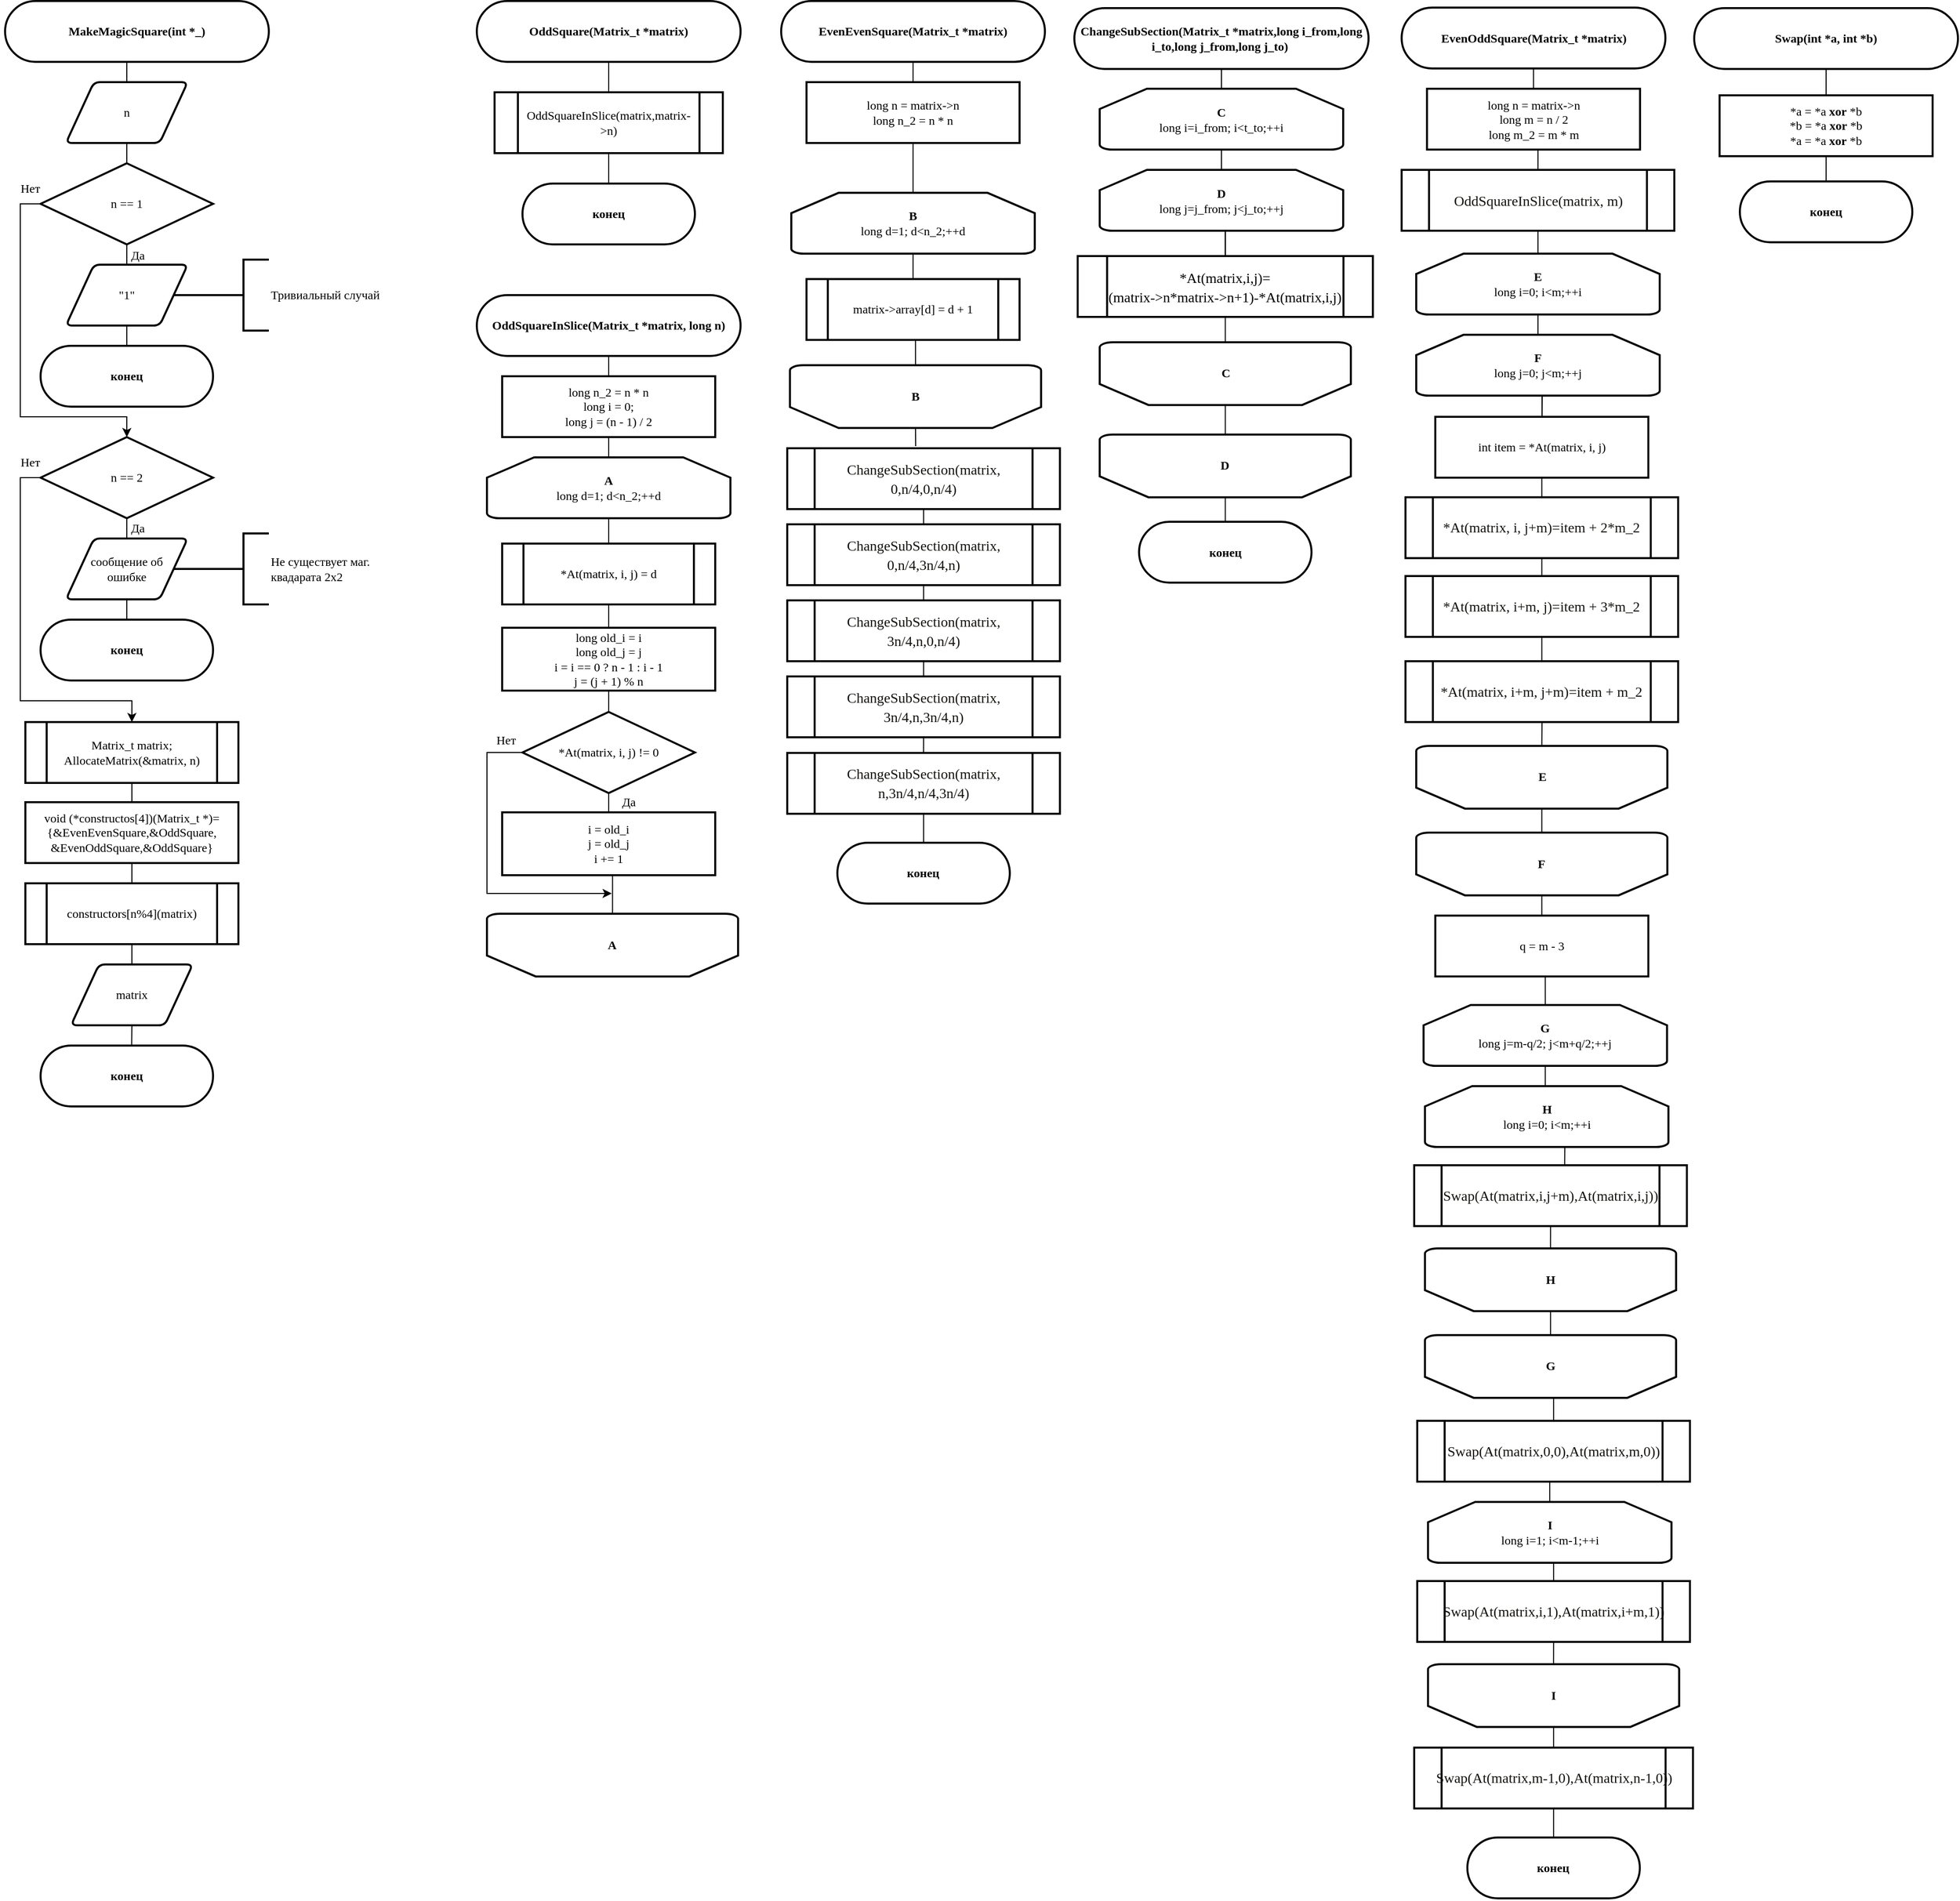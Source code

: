 <mxfile version="24.7.17">
  <diagram name="Page-1" id="Ht_t-XXwHAl0Nz6Sdh4W">
    <mxGraphModel dx="5237" dy="5441" grid="1" gridSize="10" guides="1" tooltips="1" connect="1" arrows="1" fold="1" page="1" pageScale="1" pageWidth="827" pageHeight="1169" math="0" shadow="0">
      <root>
        <mxCell id="0" />
        <mxCell id="1" parent="0" />
        <mxCell id="-mt1LQsvQC2EP1KTRyAO-3" style="edgeStyle=orthogonalEdgeStyle;rounded=0;orthogonalLoop=1;jettySize=auto;html=1;exitX=0.5;exitY=1;exitDx=0;exitDy=0;entryX=0.5;entryY=0;entryDx=0;entryDy=0;endArrow=none;endFill=0;" parent="1" source="w9v6yjaOML1hqHfojlI5-2" target="-mt1LQsvQC2EP1KTRyAO-1" edge="1">
          <mxGeometry relative="1" as="geometry" />
        </mxCell>
        <mxCell id="w9v6yjaOML1hqHfojlI5-2" value="&lt;font face=&quot;Gost Type B&quot;&gt;&lt;b&gt;MakeMagicSquare(int *_)&lt;/b&gt;&lt;/font&gt;" style="rounded=1;whiteSpace=wrap;html=1;arcSize=50;strokeWidth=1.968;" parent="1" vertex="1">
          <mxGeometry x="15" y="-2320" width="260" height="60" as="geometry" />
        </mxCell>
        <mxCell id="-mt1LQsvQC2EP1KTRyAO-38" value="" style="edgeStyle=orthogonalEdgeStyle;rounded=0;orthogonalLoop=1;jettySize=auto;html=1;endArrow=none;endFill=0;" parent="1" source="H4zOz_Mjd_2DONvkU0KU-27" target="-mt1LQsvQC2EP1KTRyAO-36" edge="1">
          <mxGeometry relative="1" as="geometry" />
        </mxCell>
        <mxCell id="H4zOz_Mjd_2DONvkU0KU-27" value="&lt;font face=&quot;Gost Type B&quot;&gt;&lt;b&gt;OddSquare(Matrix_t *matrix)&lt;/b&gt;&lt;/font&gt;" style="rounded=1;whiteSpace=wrap;html=1;arcSize=50;strokeWidth=1.968;" parent="1" vertex="1">
          <mxGeometry x="480" y="-2320" width="260" height="60" as="geometry" />
        </mxCell>
        <mxCell id="-mt1LQsvQC2EP1KTRyAO-1" value="&lt;font face=&quot;Gost Type B&quot;&gt;n&lt;/font&gt;" style="shape=parallelogram;html=1;strokeWidth=2;perimeter=parallelogramPerimeter;whiteSpace=wrap;rounded=1;arcSize=12;size=0.23;" parent="1" vertex="1">
          <mxGeometry x="75" y="-2240" width="120" height="60" as="geometry" />
        </mxCell>
        <mxCell id="-mt1LQsvQC2EP1KTRyAO-7" style="edgeStyle=orthogonalEdgeStyle;rounded=0;orthogonalLoop=1;jettySize=auto;html=1;exitX=0.5;exitY=1;exitDx=0;exitDy=0;entryX=0.5;entryY=0;entryDx=0;entryDy=0;endArrow=none;endFill=0;" parent="1" source="-mt1LQsvQC2EP1KTRyAO-4" target="-mt1LQsvQC2EP1KTRyAO-6" edge="1">
          <mxGeometry relative="1" as="geometry" />
        </mxCell>
        <mxCell id="-mt1LQsvQC2EP1KTRyAO-22" style="edgeStyle=orthogonalEdgeStyle;rounded=0;orthogonalLoop=1;jettySize=auto;html=1;exitX=0;exitY=0.5;exitDx=0;exitDy=0;" parent="1" source="-mt1LQsvQC2EP1KTRyAO-4" target="-mt1LQsvQC2EP1KTRyAO-9" edge="1">
          <mxGeometry relative="1" as="geometry">
            <mxPoint x="30" y="-1890" as="targetPoint" />
            <Array as="points">
              <mxPoint x="30" y="-2120" />
              <mxPoint x="30" y="-1910" />
              <mxPoint x="135" y="-1910" />
            </Array>
          </mxGeometry>
        </mxCell>
        <mxCell id="-mt1LQsvQC2EP1KTRyAO-4" value="&lt;font face=&quot;Gost Type B&quot;&gt;n == 1&lt;/font&gt;" style="rhombus;whiteSpace=wrap;html=1;strokeWidth=1.968;" parent="1" vertex="1">
          <mxGeometry x="50" y="-2160" width="170" height="80" as="geometry" />
        </mxCell>
        <mxCell id="-mt1LQsvQC2EP1KTRyAO-20" style="edgeStyle=orthogonalEdgeStyle;rounded=0;orthogonalLoop=1;jettySize=auto;html=1;exitX=0.5;exitY=1;exitDx=0;exitDy=0;entryX=0.5;entryY=0;entryDx=0;entryDy=0;endArrow=none;endFill=0;" parent="1" source="-mt1LQsvQC2EP1KTRyAO-6" target="-mt1LQsvQC2EP1KTRyAO-19" edge="1">
          <mxGeometry relative="1" as="geometry" />
        </mxCell>
        <mxCell id="-mt1LQsvQC2EP1KTRyAO-6" value="&lt;font face=&quot;Gost Type B&quot;&gt;&quot;1&quot;&lt;/font&gt;" style="shape=parallelogram;html=1;strokeWidth=2;perimeter=parallelogramPerimeter;whiteSpace=wrap;rounded=1;arcSize=12;size=0.23;" parent="1" vertex="1">
          <mxGeometry x="75" y="-2060" width="120" height="60" as="geometry" />
        </mxCell>
        <mxCell id="-mt1LQsvQC2EP1KTRyAO-8" style="edgeStyle=orthogonalEdgeStyle;rounded=0;orthogonalLoop=1;jettySize=auto;html=1;exitX=0.5;exitY=1;exitDx=0;exitDy=0;entryX=0.5;entryY=0;entryDx=0;entryDy=0;endArrow=none;endFill=0;" parent="1" source="-mt1LQsvQC2EP1KTRyAO-9" target="-mt1LQsvQC2EP1KTRyAO-10" edge="1">
          <mxGeometry relative="1" as="geometry" />
        </mxCell>
        <mxCell id="-mt1LQsvQC2EP1KTRyAO-23" style="edgeStyle=orthogonalEdgeStyle;rounded=0;orthogonalLoop=1;jettySize=auto;html=1;exitX=0;exitY=0.5;exitDx=0;exitDy=0;entryX=0.5;entryY=0;entryDx=0;entryDy=0;" parent="1" source="-mt1LQsvQC2EP1KTRyAO-9" target="-mt1LQsvQC2EP1KTRyAO-26" edge="1">
          <mxGeometry relative="1" as="geometry">
            <mxPoint x="140" y="-1440" as="targetPoint" />
            <Array as="points">
              <mxPoint x="30" y="-1850" />
              <mxPoint x="30" y="-1630" />
              <mxPoint x="140" y="-1630" />
              <mxPoint x="140" y="-1610" />
            </Array>
          </mxGeometry>
        </mxCell>
        <mxCell id="-mt1LQsvQC2EP1KTRyAO-9" value="&lt;font face=&quot;Gost Type B&quot;&gt;n == 2&lt;/font&gt;" style="rhombus;whiteSpace=wrap;html=1;strokeWidth=1.968;" parent="1" vertex="1">
          <mxGeometry x="50" y="-1890" width="170" height="80" as="geometry" />
        </mxCell>
        <mxCell id="-mt1LQsvQC2EP1KTRyAO-21" style="edgeStyle=orthogonalEdgeStyle;rounded=0;orthogonalLoop=1;jettySize=auto;html=1;exitX=0.5;exitY=1;exitDx=0;exitDy=0;entryX=0.5;entryY=0;entryDx=0;entryDy=0;endArrow=none;endFill=0;" parent="1" source="-mt1LQsvQC2EP1KTRyAO-10" target="-mt1LQsvQC2EP1KTRyAO-18" edge="1">
          <mxGeometry relative="1" as="geometry" />
        </mxCell>
        <mxCell id="-mt1LQsvQC2EP1KTRyAO-10" value="&lt;font face=&quot;Gost Type B&quot;&gt;сообщение об&lt;/font&gt;&lt;div&gt;&lt;font face=&quot;Gost Type B&quot;&gt;ошибке&lt;/font&gt;&lt;/div&gt;" style="shape=parallelogram;html=1;strokeWidth=2;perimeter=parallelogramPerimeter;whiteSpace=wrap;rounded=1;arcSize=12;size=0.23;" parent="1" vertex="1">
          <mxGeometry x="75" y="-1790" width="120" height="60" as="geometry" />
        </mxCell>
        <mxCell id="-mt1LQsvQC2EP1KTRyAO-11" value="&lt;font face=&quot;Gost Type B&quot;&gt;Не существует маг.&lt;/font&gt;&lt;div&gt;&lt;font face=&quot;Gost Type B&quot;&gt;квадарата&lt;/font&gt;&lt;font face=&quot;nGNcHCxf3DimNRg3YOcJ&quot;&gt; &lt;/font&gt;&lt;font face=&quot;Gost Type B&quot;&gt;2x2&lt;/font&gt;&lt;/div&gt;" style="strokeWidth=2;html=1;shape=mxgraph.flowchart.annotation_2;align=left;labelPosition=right;pointerEvents=1;" parent="1" vertex="1">
          <mxGeometry x="225" y="-1795" width="50" height="70" as="geometry" />
        </mxCell>
        <mxCell id="-mt1LQsvQC2EP1KTRyAO-12" style="edgeStyle=orthogonalEdgeStyle;rounded=0;orthogonalLoop=1;jettySize=auto;html=1;exitX=0;exitY=0.5;exitDx=0;exitDy=0;exitPerimeter=0;entryX=1;entryY=0.5;entryDx=0;entryDy=0;endArrow=none;endFill=0;strokeWidth=1.968;" parent="1" source="-mt1LQsvQC2EP1KTRyAO-11" target="-mt1LQsvQC2EP1KTRyAO-10" edge="1">
          <mxGeometry relative="1" as="geometry" />
        </mxCell>
        <mxCell id="-mt1LQsvQC2EP1KTRyAO-13" value="&lt;font face=&quot;Gost Type B&quot;&gt;Тривиальный случай&lt;/font&gt;" style="strokeWidth=2;html=1;shape=mxgraph.flowchart.annotation_2;align=left;labelPosition=right;pointerEvents=1;" parent="1" vertex="1">
          <mxGeometry x="225" y="-2065" width="50" height="70" as="geometry" />
        </mxCell>
        <mxCell id="-mt1LQsvQC2EP1KTRyAO-14" style="edgeStyle=orthogonalEdgeStyle;rounded=0;orthogonalLoop=1;jettySize=auto;html=1;exitX=0;exitY=0.5;exitDx=0;exitDy=0;exitPerimeter=0;entryX=1;entryY=0.5;entryDx=0;entryDy=0;endArrow=none;endFill=0;strokeWidth=1.968;" parent="1" source="-mt1LQsvQC2EP1KTRyAO-13" edge="1">
          <mxGeometry relative="1" as="geometry">
            <mxPoint x="181" y="-2030" as="targetPoint" />
          </mxGeometry>
        </mxCell>
        <mxCell id="-mt1LQsvQC2EP1KTRyAO-17" style="edgeStyle=orthogonalEdgeStyle;rounded=0;orthogonalLoop=1;jettySize=auto;html=1;exitX=0.5;exitY=1;exitDx=0;exitDy=0;entryX=0.5;entryY=0;entryDx=0;entryDy=0;endArrow=none;endFill=0;" parent="1" source="-mt1LQsvQC2EP1KTRyAO-1" target="-mt1LQsvQC2EP1KTRyAO-4" edge="1">
          <mxGeometry relative="1" as="geometry" />
        </mxCell>
        <mxCell id="-mt1LQsvQC2EP1KTRyAO-18" value="&lt;font face=&quot;Gost Type B&quot;&gt;&lt;b&gt;конец&lt;/b&gt;&lt;/font&gt;" style="rounded=1;whiteSpace=wrap;html=1;arcSize=50;strokeWidth=1.968;" parent="1" vertex="1">
          <mxGeometry x="50" y="-1710" width="170" height="60" as="geometry" />
        </mxCell>
        <mxCell id="-mt1LQsvQC2EP1KTRyAO-19" value="&lt;font face=&quot;Gost Type B&quot;&gt;&lt;b&gt;конец&lt;/b&gt;&lt;/font&gt;" style="rounded=1;whiteSpace=wrap;html=1;arcSize=50;strokeWidth=1.968;" parent="1" vertex="1">
          <mxGeometry x="50" y="-1980" width="170" height="60" as="geometry" />
        </mxCell>
        <mxCell id="-mt1LQsvQC2EP1KTRyAO-28" style="edgeStyle=orthogonalEdgeStyle;rounded=0;orthogonalLoop=1;jettySize=auto;html=1;exitX=0.5;exitY=1;exitDx=0;exitDy=0;entryX=0.5;entryY=0;entryDx=0;entryDy=0;endArrow=none;endFill=0;" parent="1" source="-mt1LQsvQC2EP1KTRyAO-26" target="-mt1LQsvQC2EP1KTRyAO-27" edge="1">
          <mxGeometry relative="1" as="geometry" />
        </mxCell>
        <mxCell id="-mt1LQsvQC2EP1KTRyAO-26" value="&lt;div&gt;&lt;font face=&quot;Gost Type B&quot;&gt;Matrix_t matrix;&lt;/font&gt;&lt;/div&gt;&lt;font face=&quot;Gost Type B&quot;&gt;AllocateMatrix(&amp;amp;matrix, n)&lt;/font&gt;" style="shape=process;whiteSpace=wrap;html=1;backgroundOutline=1;strokeWidth=1.968;" parent="1" vertex="1">
          <mxGeometry x="35.0" y="-1609" width="210" height="60" as="geometry" />
        </mxCell>
        <mxCell id="-mt1LQsvQC2EP1KTRyAO-30" style="edgeStyle=orthogonalEdgeStyle;rounded=0;orthogonalLoop=1;jettySize=auto;html=1;exitX=0.5;exitY=1;exitDx=0;exitDy=0;entryX=0.5;entryY=0;entryDx=0;entryDy=0;endArrow=none;endFill=0;" parent="1" source="-mt1LQsvQC2EP1KTRyAO-27" target="-mt1LQsvQC2EP1KTRyAO-29" edge="1">
          <mxGeometry relative="1" as="geometry" />
        </mxCell>
        <mxCell id="-mt1LQsvQC2EP1KTRyAO-27" value="&lt;font face=&quot;Gost Type B&quot;&gt;void (*constructos[4])(Matrix_t *)=&lt;/font&gt;&lt;div&gt;&lt;font face=&quot;Gost Type B&quot;&gt;{&amp;amp;EvenEvenSquare,&amp;amp;OddSquare,&lt;/font&gt;&lt;/div&gt;&lt;div&gt;&lt;font face=&quot;Gost Type B&quot;&gt;&amp;amp;EvenOddSquare,&amp;amp;OddSquare}&lt;/font&gt;&lt;/div&gt;" style="rounded=0;whiteSpace=wrap;html=1;align=center;strokeWidth=1.968;" parent="1" vertex="1">
          <mxGeometry x="35" y="-1530" width="210" height="60" as="geometry" />
        </mxCell>
        <mxCell id="-mt1LQsvQC2EP1KTRyAO-32" style="edgeStyle=orthogonalEdgeStyle;rounded=0;orthogonalLoop=1;jettySize=auto;html=1;exitX=0.5;exitY=1;exitDx=0;exitDy=0;entryX=0.5;entryY=0;entryDx=0;entryDy=0;endArrow=none;endFill=0;" parent="1" source="-mt1LQsvQC2EP1KTRyAO-29" target="-mt1LQsvQC2EP1KTRyAO-31" edge="1">
          <mxGeometry relative="1" as="geometry" />
        </mxCell>
        <mxCell id="-mt1LQsvQC2EP1KTRyAO-29" value="&lt;font face=&quot;Gost Type B&quot;&gt;constructors[n%4](matrix)&lt;/font&gt;" style="shape=process;whiteSpace=wrap;html=1;backgroundOutline=1;strokeWidth=1.968;" parent="1" vertex="1">
          <mxGeometry x="35.0" y="-1450" width="210" height="60" as="geometry" />
        </mxCell>
        <mxCell id="-mt1LQsvQC2EP1KTRyAO-31" value="&lt;font face=&quot;Gost Type B&quot;&gt;matrix&lt;/font&gt;" style="shape=parallelogram;html=1;strokeWidth=2;perimeter=parallelogramPerimeter;whiteSpace=wrap;rounded=1;arcSize=12;size=0.23;" parent="1" vertex="1">
          <mxGeometry x="80" y="-1370" width="120" height="60" as="geometry" />
        </mxCell>
        <mxCell id="-mt1LQsvQC2EP1KTRyAO-33" value="&lt;font face=&quot;Gost Type B&quot;&gt;&lt;b&gt;конец&lt;/b&gt;&lt;/font&gt;" style="rounded=1;whiteSpace=wrap;html=1;arcSize=50;strokeWidth=1.968;" parent="1" vertex="1">
          <mxGeometry x="50" y="-1290" width="170" height="60" as="geometry" />
        </mxCell>
        <mxCell id="-mt1LQsvQC2EP1KTRyAO-34" style="edgeStyle=orthogonalEdgeStyle;rounded=0;orthogonalLoop=1;jettySize=auto;html=1;exitX=0.5;exitY=1;exitDx=0;exitDy=0;entryX=0.528;entryY=0;entryDx=0;entryDy=0;entryPerimeter=0;endArrow=none;endFill=0;" parent="1" source="-mt1LQsvQC2EP1KTRyAO-31" target="-mt1LQsvQC2EP1KTRyAO-33" edge="1">
          <mxGeometry relative="1" as="geometry" />
        </mxCell>
        <mxCell id="-mt1LQsvQC2EP1KTRyAO-35" value="&lt;font face=&quot;Gost Type B&quot;&gt;&lt;b&gt;конец&lt;/b&gt;&lt;/font&gt;" style="rounded=1;whiteSpace=wrap;html=1;arcSize=50;strokeWidth=1.968;" parent="1" vertex="1">
          <mxGeometry x="525" y="-2140" width="170" height="60" as="geometry" />
        </mxCell>
        <mxCell id="-mt1LQsvQC2EP1KTRyAO-39" value="" style="edgeStyle=orthogonalEdgeStyle;rounded=0;orthogonalLoop=1;jettySize=auto;html=1;endArrow=none;endFill=0;" parent="1" source="-mt1LQsvQC2EP1KTRyAO-36" target="-mt1LQsvQC2EP1KTRyAO-35" edge="1">
          <mxGeometry relative="1" as="geometry" />
        </mxCell>
        <mxCell id="-mt1LQsvQC2EP1KTRyAO-36" value="&lt;div&gt;&lt;font face=&quot;Gost Type B&quot;&gt;OddSquareInSlice(matrix,matrix-&amp;gt;n)&lt;/font&gt;&lt;/div&gt;" style="shape=process;whiteSpace=wrap;html=1;backgroundOutline=1;strokeWidth=1.968;" parent="1" vertex="1">
          <mxGeometry x="497.5" y="-2230" width="225" height="60" as="geometry" />
        </mxCell>
        <mxCell id="-mt1LQsvQC2EP1KTRyAO-43" style="edgeStyle=orthogonalEdgeStyle;rounded=0;orthogonalLoop=1;jettySize=auto;html=1;exitX=0.5;exitY=1;exitDx=0;exitDy=0;entryX=0.5;entryY=0;entryDx=0;entryDy=0;endArrow=none;endFill=0;" parent="1" source="-mt1LQsvQC2EP1KTRyAO-40" target="-mt1LQsvQC2EP1KTRyAO-42" edge="1">
          <mxGeometry relative="1" as="geometry" />
        </mxCell>
        <mxCell id="-mt1LQsvQC2EP1KTRyAO-40" value="&lt;font face=&quot;Gost Type B&quot;&gt;&lt;b&gt;OddSquareInSlice(Matrix_t *matrix, long n)&lt;/b&gt;&lt;/font&gt;" style="rounded=1;whiteSpace=wrap;html=1;arcSize=50;strokeWidth=1.968;" parent="1" vertex="1">
          <mxGeometry x="480" y="-2030" width="260" height="60" as="geometry" />
        </mxCell>
        <mxCell id="-mt1LQsvQC2EP1KTRyAO-56" style="edgeStyle=orthogonalEdgeStyle;rounded=0;orthogonalLoop=1;jettySize=auto;html=1;exitX=0.5;exitY=1;exitDx=0;exitDy=0;exitPerimeter=0;entryX=0.5;entryY=0;entryDx=0;entryDy=0;endArrow=none;endFill=0;" parent="1" source="-mt1LQsvQC2EP1KTRyAO-41" target="-mt1LQsvQC2EP1KTRyAO-46" edge="1">
          <mxGeometry relative="1" as="geometry" />
        </mxCell>
        <mxCell id="-mt1LQsvQC2EP1KTRyAO-41" value="&lt;b style=&quot;&quot;&gt;&lt;font face=&quot;Gost Type B&quot;&gt;A&lt;/font&gt;&lt;/b&gt;&lt;div&gt;&lt;font face=&quot;Gost Type B&quot;&gt;long d=1; d&amp;lt;n_2;++d&lt;/font&gt;&lt;/div&gt;" style="strokeWidth=2;html=1;shape=mxgraph.flowchart.loop_limit;whiteSpace=wrap;" parent="1" vertex="1">
          <mxGeometry x="490" y="-1870" width="240" height="60" as="geometry" />
        </mxCell>
        <mxCell id="-mt1LQsvQC2EP1KTRyAO-42" value="&lt;font face=&quot;Gost Type B&quot;&gt;long n_2 = n * n&lt;/font&gt;&lt;div&gt;&lt;font face=&quot;Gost Type B&quot;&gt;long i = 0;&lt;/font&gt;&lt;/div&gt;&lt;div&gt;&lt;font face=&quot;Gost Type B&quot;&gt;long j = (n - 1) / 2&lt;/font&gt;&lt;/div&gt;" style="rounded=0;whiteSpace=wrap;html=1;align=center;strokeWidth=1.968;" parent="1" vertex="1">
          <mxGeometry x="505" y="-1950" width="210" height="60" as="geometry" />
        </mxCell>
        <mxCell id="-mt1LQsvQC2EP1KTRyAO-44" style="edgeStyle=orthogonalEdgeStyle;rounded=0;orthogonalLoop=1;jettySize=auto;html=1;exitX=0.5;exitY=1;exitDx=0;exitDy=0;entryX=0.5;entryY=0;entryDx=0;entryDy=0;entryPerimeter=0;endArrow=none;endFill=0;" parent="1" source="-mt1LQsvQC2EP1KTRyAO-42" target="-mt1LQsvQC2EP1KTRyAO-41" edge="1">
          <mxGeometry relative="1" as="geometry" />
        </mxCell>
        <mxCell id="-mt1LQsvQC2EP1KTRyAO-57" value="" style="edgeStyle=orthogonalEdgeStyle;rounded=0;orthogonalLoop=1;jettySize=auto;html=1;endArrow=none;endFill=0;" parent="1" source="-mt1LQsvQC2EP1KTRyAO-46" target="-mt1LQsvQC2EP1KTRyAO-48" edge="1">
          <mxGeometry relative="1" as="geometry" />
        </mxCell>
        <mxCell id="-mt1LQsvQC2EP1KTRyAO-46" value="&lt;font face=&quot;Gost Type B&quot;&gt;*At(matrix, i, j) = d&lt;/font&gt;" style="shape=process;whiteSpace=wrap;html=1;backgroundOutline=1;strokeWidth=1.968;" parent="1" vertex="1">
          <mxGeometry x="505" y="-1785" width="210" height="60" as="geometry" />
        </mxCell>
        <mxCell id="-mt1LQsvQC2EP1KTRyAO-47" value="&lt;font face=&quot;Gost Type B&quot;&gt;long old_i = i&lt;/font&gt;&lt;div&gt;&lt;font face=&quot;Gost Type B&quot;&gt;long old_j = j&lt;/font&gt;&lt;/div&gt;&lt;div&gt;&lt;font face=&quot;Gost Type B&quot;&gt;i = i == 0 ? n - 1 : i - 1&lt;/font&gt;&lt;/div&gt;&lt;div&gt;&lt;font face=&quot;Gost Type B&quot;&gt;j = (j + 1) % n&lt;/font&gt;&lt;/div&gt;" style="rounded=0;whiteSpace=wrap;html=1;align=center;strokeWidth=1.968;" parent="1" vertex="1">
          <mxGeometry x="505" y="-1702" width="210" height="62" as="geometry" />
        </mxCell>
        <mxCell id="-mt1LQsvQC2EP1KTRyAO-53" style="edgeStyle=orthogonalEdgeStyle;rounded=0;orthogonalLoop=1;jettySize=auto;html=1;exitX=0.5;exitY=1;exitDx=0;exitDy=0;entryX=0.5;entryY=0;entryDx=0;entryDy=0;endArrow=none;endFill=0;" parent="1" source="-mt1LQsvQC2EP1KTRyAO-48" target="-mt1LQsvQC2EP1KTRyAO-49" edge="1">
          <mxGeometry relative="1" as="geometry" />
        </mxCell>
        <mxCell id="-mt1LQsvQC2EP1KTRyAO-48" value="&lt;font face=&quot;Gost Type B&quot;&gt;*At(matrix, i, j) != 0&lt;/font&gt;" style="rhombus;whiteSpace=wrap;html=1;strokeWidth=1.968;" parent="1" vertex="1">
          <mxGeometry x="525" y="-1619" width="170" height="80" as="geometry" />
        </mxCell>
        <mxCell id="-mt1LQsvQC2EP1KTRyAO-49" value="&lt;font face=&quot;Gost Type B&quot;&gt;i = old_i&lt;/font&gt;&lt;div&gt;&lt;font face=&quot;Gost Type B&quot;&gt;j = old_j&lt;/font&gt;&lt;/div&gt;&lt;div&gt;&lt;font face=&quot;Gost Type B&quot;&gt;i += 1&lt;/font&gt;&lt;/div&gt;" style="rounded=0;whiteSpace=wrap;html=1;align=center;strokeWidth=1.968;" parent="1" vertex="1">
          <mxGeometry x="505" y="-1520" width="210" height="62" as="geometry" />
        </mxCell>
        <mxCell id="-mt1LQsvQC2EP1KTRyAO-50" value="" style="group" parent="1" vertex="1" connectable="0">
          <mxGeometry x="490.0" y="-1420" width="247.55" height="61.83" as="geometry" />
        </mxCell>
        <mxCell id="-mt1LQsvQC2EP1KTRyAO-51" value="" style="strokeWidth=2;html=1;shape=mxgraph.flowchart.loop_limit;whiteSpace=wrap;rotation=-180;" parent="-mt1LQsvQC2EP1KTRyAO-50" vertex="1">
          <mxGeometry width="247.55" height="61.83" as="geometry" />
        </mxCell>
        <mxCell id="-mt1LQsvQC2EP1KTRyAO-52" value="&lt;font face=&quot;Gost Type B&quot;&gt;&lt;b&gt;A&lt;/b&gt;&lt;/font&gt;" style="text;html=1;align=center;verticalAlign=middle;whiteSpace=wrap;rounded=0;" parent="-mt1LQsvQC2EP1KTRyAO-50" vertex="1">
          <mxGeometry x="91.49" y="15.457" width="64.578" height="30.915" as="geometry" />
        </mxCell>
        <mxCell id="-mt1LQsvQC2EP1KTRyAO-54" style="edgeStyle=orthogonalEdgeStyle;rounded=0;orthogonalLoop=1;jettySize=auto;html=1;exitX=0;exitY=0.5;exitDx=0;exitDy=0;" parent="1" source="-mt1LQsvQC2EP1KTRyAO-48" edge="1">
          <mxGeometry relative="1" as="geometry">
            <mxPoint x="613" y="-1440" as="targetPoint" />
            <Array as="points">
              <mxPoint x="490" y="-1579" />
              <mxPoint x="490" y="-1440" />
            </Array>
          </mxGeometry>
        </mxCell>
        <mxCell id="-mt1LQsvQC2EP1KTRyAO-55" style="edgeStyle=orthogonalEdgeStyle;rounded=0;orthogonalLoop=1;jettySize=auto;html=1;exitX=0.5;exitY=1;exitDx=0;exitDy=0;entryX=0.5;entryY=1;entryDx=0;entryDy=0;entryPerimeter=0;endArrow=none;endFill=0;" parent="1" source="-mt1LQsvQC2EP1KTRyAO-49" target="-mt1LQsvQC2EP1KTRyAO-51" edge="1">
          <mxGeometry relative="1" as="geometry" />
        </mxCell>
        <mxCell id="-mt1LQsvQC2EP1KTRyAO-58" style="edgeStyle=orthogonalEdgeStyle;rounded=0;orthogonalLoop=1;jettySize=auto;html=1;exitX=0.5;exitY=1;exitDx=0;exitDy=0;entryX=0.5;entryY=0;entryDx=0;entryDy=0;endArrow=none;endFill=0;" parent="1" source="-mt1LQsvQC2EP1KTRyAO-59" target="-mt1LQsvQC2EP1KTRyAO-62" edge="1">
          <mxGeometry relative="1" as="geometry" />
        </mxCell>
        <mxCell id="-mt1LQsvQC2EP1KTRyAO-59" value="&lt;font face=&quot;Gost Type B&quot;&gt;&lt;b&gt;EvenEvenSquare(Matrix_t *matrix)&lt;/b&gt;&lt;/font&gt;" style="rounded=1;whiteSpace=wrap;html=1;arcSize=50;strokeWidth=1.968;" parent="1" vertex="1">
          <mxGeometry x="780" y="-2320" width="260" height="60" as="geometry" />
        </mxCell>
        <mxCell id="-mt1LQsvQC2EP1KTRyAO-60" style="edgeStyle=orthogonalEdgeStyle;rounded=0;orthogonalLoop=1;jettySize=auto;html=1;exitX=0.5;exitY=1;exitDx=0;exitDy=0;exitPerimeter=0;entryX=0.5;entryY=0;entryDx=0;entryDy=0;endArrow=none;endFill=0;" parent="1" source="-mt1LQsvQC2EP1KTRyAO-61" target="-mt1LQsvQC2EP1KTRyAO-65" edge="1">
          <mxGeometry relative="1" as="geometry" />
        </mxCell>
        <mxCell id="-mt1LQsvQC2EP1KTRyAO-61" value="&lt;font face=&quot;Gost Type B&quot;&gt;&lt;b&gt;B&lt;/b&gt;&lt;/font&gt;&lt;br&gt;&lt;div&gt;&lt;font face=&quot;Gost Type B&quot;&gt;long d=1; d&amp;lt;n_2;++d&lt;/font&gt;&lt;/div&gt;" style="strokeWidth=2;html=1;shape=mxgraph.flowchart.loop_limit;whiteSpace=wrap;" parent="1" vertex="1">
          <mxGeometry x="789.99" y="-2130.83" width="240" height="60" as="geometry" />
        </mxCell>
        <mxCell id="-mt1LQsvQC2EP1KTRyAO-62" value="&lt;font face=&quot;Gost Type B&quot;&gt;long n = matrix-&amp;gt;n&lt;/font&gt;&lt;div&gt;&lt;font face=&quot;Gost Type B&quot;&gt;long n_2 = n * n&lt;/font&gt;&lt;/div&gt;" style="rounded=0;whiteSpace=wrap;html=1;align=center;strokeWidth=1.968;" parent="1" vertex="1">
          <mxGeometry x="805" y="-2240" width="210" height="60" as="geometry" />
        </mxCell>
        <mxCell id="-mt1LQsvQC2EP1KTRyAO-63" style="edgeStyle=orthogonalEdgeStyle;rounded=0;orthogonalLoop=1;jettySize=auto;html=1;exitX=0.5;exitY=1;exitDx=0;exitDy=0;entryX=0.5;entryY=0;entryDx=0;entryDy=0;entryPerimeter=0;endArrow=none;endFill=0;" parent="1" source="-mt1LQsvQC2EP1KTRyAO-62" target="-mt1LQsvQC2EP1KTRyAO-61" edge="1">
          <mxGeometry relative="1" as="geometry" />
        </mxCell>
        <mxCell id="-mt1LQsvQC2EP1KTRyAO-65" value="&lt;font face=&quot;Gost Type B&quot;&gt;matrix-&amp;gt;array[d] = d + 1&lt;/font&gt;" style="shape=process;whiteSpace=wrap;html=1;backgroundOutline=1;strokeWidth=1.968;" parent="1" vertex="1">
          <mxGeometry x="804.99" y="-2045.83" width="210" height="60" as="geometry" />
        </mxCell>
        <mxCell id="-mt1LQsvQC2EP1KTRyAO-70" value="" style="group" parent="1" vertex="1" connectable="0">
          <mxGeometry x="788.66" y="-1960.83" width="247.55" height="61.83" as="geometry" />
        </mxCell>
        <mxCell id="-mt1LQsvQC2EP1KTRyAO-71" value="" style="strokeWidth=2;html=1;shape=mxgraph.flowchart.loop_limit;whiteSpace=wrap;rotation=-180;" parent="-mt1LQsvQC2EP1KTRyAO-70" vertex="1">
          <mxGeometry width="247.55" height="61.83" as="geometry" />
        </mxCell>
        <mxCell id="-mt1LQsvQC2EP1KTRyAO-72" value="&lt;font face=&quot;Gost Type B&quot;&gt;&lt;b&gt;B&lt;/b&gt;&lt;/font&gt;" style="text;html=1;align=center;verticalAlign=middle;whiteSpace=wrap;rounded=0;" parent="-mt1LQsvQC2EP1KTRyAO-70" vertex="1">
          <mxGeometry x="91.49" y="15.457" width="64.578" height="30.915" as="geometry" />
        </mxCell>
        <mxCell id="-mt1LQsvQC2EP1KTRyAO-75" style="edgeStyle=orthogonalEdgeStyle;rounded=0;orthogonalLoop=1;jettySize=auto;html=1;exitX=0.5;exitY=1;exitDx=0;exitDy=0;entryX=0.5;entryY=1;entryDx=0;entryDy=0;entryPerimeter=0;endArrow=none;endFill=0;" parent="1" source="-mt1LQsvQC2EP1KTRyAO-65" target="-mt1LQsvQC2EP1KTRyAO-71" edge="1">
          <mxGeometry relative="1" as="geometry" />
        </mxCell>
        <mxCell id="-mt1LQsvQC2EP1KTRyAO-168" value="&lt;font face=&quot;Gost Type B&quot;&gt;&lt;b&gt;конец&lt;/b&gt;&lt;/font&gt;" style="rounded=1;whiteSpace=wrap;html=1;arcSize=50;strokeWidth=1.968;" parent="1" vertex="1">
          <mxGeometry x="835.39" y="-1490" width="170" height="60" as="geometry" />
        </mxCell>
        <mxCell id="-mt1LQsvQC2EP1KTRyAO-170" value="&lt;font face=&quot;Gost Type B&quot;&gt;Да&lt;/font&gt;" style="text;html=1;align=center;verticalAlign=middle;whiteSpace=wrap;rounded=0;" parent="1" vertex="1">
          <mxGeometry x="116" y="-2084" width="60" height="30" as="geometry" />
        </mxCell>
        <mxCell id="-mt1LQsvQC2EP1KTRyAO-171" value="&lt;font face=&quot;Gost Type B&quot;&gt;Да&lt;/font&gt;" style="text;html=1;align=center;verticalAlign=middle;whiteSpace=wrap;rounded=0;" parent="1" vertex="1">
          <mxGeometry x="116" y="-1815" width="60" height="30" as="geometry" />
        </mxCell>
        <mxCell id="-mt1LQsvQC2EP1KTRyAO-172" value="&lt;font face=&quot;Gost Type B&quot;&gt;Да&lt;/font&gt;" style="text;html=1;align=center;verticalAlign=middle;whiteSpace=wrap;rounded=0;" parent="1" vertex="1">
          <mxGeometry x="600" y="-1544.58" width="60" height="30" as="geometry" />
        </mxCell>
        <mxCell id="-mt1LQsvQC2EP1KTRyAO-173" value="&lt;font face=&quot;Gost Type B&quot;&gt;Нет&lt;/font&gt;" style="text;html=1;align=center;verticalAlign=middle;whiteSpace=wrap;rounded=0;" parent="1" vertex="1">
          <mxGeometry x="479" y="-1606" width="60" height="30" as="geometry" />
        </mxCell>
        <mxCell id="-mt1LQsvQC2EP1KTRyAO-174" value="&lt;font face=&quot;Gost Type B&quot;&gt;Нет&lt;/font&gt;" style="text;html=1;align=center;verticalAlign=middle;whiteSpace=wrap;rounded=0;" parent="1" vertex="1">
          <mxGeometry x="10" y="-1880" width="60" height="30" as="geometry" />
        </mxCell>
        <mxCell id="-mt1LQsvQC2EP1KTRyAO-175" value="&lt;font face=&quot;Gost Type B&quot;&gt;Нет&lt;/font&gt;" style="text;html=1;align=center;verticalAlign=middle;whiteSpace=wrap;rounded=0;" parent="1" vertex="1">
          <mxGeometry x="10" y="-2150" width="60" height="30" as="geometry" />
        </mxCell>
        <mxCell id="zvFa9wTFDxVf51yEMc7F-1" value="" style="edgeStyle=orthogonalEdgeStyle;rounded=0;orthogonalLoop=1;jettySize=auto;html=1;endArrow=none;endFill=0;" edge="1" parent="1" source="zvFa9wTFDxVf51yEMc7F-2" target="zvFa9wTFDxVf51yEMc7F-8">
          <mxGeometry relative="1" as="geometry" />
        </mxCell>
        <mxCell id="zvFa9wTFDxVf51yEMc7F-65" style="edgeStyle=orthogonalEdgeStyle;rounded=0;orthogonalLoop=1;jettySize=auto;html=1;exitX=0.5;exitY=0;exitDx=0;exitDy=0;exitPerimeter=0;entryX=0.5;entryY=1;entryDx=0;entryDy=0;endArrow=none;endFill=0;" edge="1" parent="1" source="zvFa9wTFDxVf51yEMc7F-2" target="zvFa9wTFDxVf51yEMc7F-14">
          <mxGeometry relative="1" as="geometry" />
        </mxCell>
        <mxCell id="zvFa9wTFDxVf51yEMc7F-2" value="&lt;font face=&quot;Gost Type B&quot;&gt;&lt;b&gt;C&lt;/b&gt;&lt;/font&gt;&lt;br&gt;&lt;div&gt;&lt;font face=&quot;Gost Type B&quot;&gt;long i=i_from; i&amp;lt;t_to;++i&lt;/font&gt;&lt;/div&gt;" style="strokeWidth=2;html=1;shape=mxgraph.flowchart.loop_limit;whiteSpace=wrap;" vertex="1" parent="1">
          <mxGeometry x="1094" y="-2233.5" width="240" height="60" as="geometry" />
        </mxCell>
        <mxCell id="zvFa9wTFDxVf51yEMc7F-3" style="edgeStyle=orthogonalEdgeStyle;rounded=0;orthogonalLoop=1;jettySize=auto;html=1;exitX=0.5;exitY=1;exitDx=0;exitDy=0;exitPerimeter=0;entryX=0.5;entryY=0;entryDx=0;entryDy=0;endArrow=none;endFill=0;" edge="1" parent="1" source="zvFa9wTFDxVf51yEMc7F-4" target="zvFa9wTFDxVf51yEMc7F-8">
          <mxGeometry relative="1" as="geometry" />
        </mxCell>
        <mxCell id="zvFa9wTFDxVf51yEMc7F-4" value="&lt;font face=&quot;Gost Type B&quot;&gt;&lt;b&gt;D&lt;/b&gt;&lt;/font&gt;&lt;br&gt;&lt;div&gt;&lt;font face=&quot;Gost Type B&quot;&gt;long j=j_from; j&amp;lt;j_to;++j&lt;/font&gt;&lt;/div&gt;" style="strokeWidth=2;html=1;shape=mxgraph.flowchart.loop_limit;whiteSpace=wrap;" vertex="1" parent="1">
          <mxGeometry x="1094.01" y="-2153.5" width="240" height="60" as="geometry" />
        </mxCell>
        <mxCell id="zvFa9wTFDxVf51yEMc7F-5" value="" style="group" vertex="1" connectable="0" parent="1">
          <mxGeometry x="1094.01" y="-1983.5" width="247.55" height="61.83" as="geometry" />
        </mxCell>
        <mxCell id="zvFa9wTFDxVf51yEMc7F-6" value="" style="strokeWidth=2;html=1;shape=mxgraph.flowchart.loop_limit;whiteSpace=wrap;rotation=-180;" vertex="1" parent="zvFa9wTFDxVf51yEMc7F-5">
          <mxGeometry width="247.55" height="61.83" as="geometry" />
        </mxCell>
        <mxCell id="zvFa9wTFDxVf51yEMc7F-7" value="&lt;font face=&quot;Gost Type B&quot;&gt;&lt;b&gt;C&lt;/b&gt;&lt;/font&gt;" style="text;html=1;align=center;verticalAlign=middle;whiteSpace=wrap;rounded=0;" vertex="1" parent="zvFa9wTFDxVf51yEMc7F-5">
          <mxGeometry x="91.49" y="15.457" width="64.578" height="30.915" as="geometry" />
        </mxCell>
        <mxCell id="zvFa9wTFDxVf51yEMc7F-8" value="&lt;div style=&quot;font-size: 14px; line-height: 19px; white-space: pre;&quot;&gt;&lt;font style=&quot;background-color: rgb(255, 255, 255);&quot; face=&quot;Gost Type B&quot;&gt;*At(matrix,i,j)=&lt;/font&gt;&lt;/div&gt;&lt;div style=&quot;font-size: 14px; line-height: 19px; white-space: pre;&quot;&gt;&lt;font style=&quot;background-color: rgb(255, 255, 255);&quot; face=&quot;Gost Type B&quot;&gt;(matrix-&amp;gt;n*matrix-&amp;gt;n+1)-*At(matrix,i,j)&lt;/font&gt;&lt;/div&gt;" style="shape=process;whiteSpace=wrap;html=1;backgroundOutline=1;strokeWidth=1.968;" vertex="1" parent="1">
          <mxGeometry x="1072.29" y="-2068.5" width="290.98" height="60" as="geometry" />
        </mxCell>
        <mxCell id="zvFa9wTFDxVf51yEMc7F-9" style="edgeStyle=orthogonalEdgeStyle;rounded=0;orthogonalLoop=1;jettySize=auto;html=1;exitX=0.5;exitY=1;exitDx=0;exitDy=0;entryX=0.5;entryY=1;entryDx=0;entryDy=0;entryPerimeter=0;endArrow=none;endFill=0;" edge="1" parent="1" source="zvFa9wTFDxVf51yEMc7F-8" target="zvFa9wTFDxVf51yEMc7F-6">
          <mxGeometry relative="1" as="geometry" />
        </mxCell>
        <mxCell id="zvFa9wTFDxVf51yEMc7F-10" value="" style="group" vertex="1" connectable="0" parent="1">
          <mxGeometry x="1094" y="-1892.5" width="247.55" height="61.83" as="geometry" />
        </mxCell>
        <mxCell id="zvFa9wTFDxVf51yEMc7F-11" value="" style="strokeWidth=2;html=1;shape=mxgraph.flowchart.loop_limit;whiteSpace=wrap;rotation=-180;" vertex="1" parent="zvFa9wTFDxVf51yEMc7F-10">
          <mxGeometry y="1.421e-14" width="247.55" height="61.83" as="geometry" />
        </mxCell>
        <mxCell id="zvFa9wTFDxVf51yEMc7F-12" value="&lt;font face=&quot;Gost Type B&quot;&gt;&lt;b&gt;D&lt;/b&gt;&lt;/font&gt;" style="text;html=1;align=center;verticalAlign=middle;whiteSpace=wrap;rounded=0;" vertex="1" parent="zvFa9wTFDxVf51yEMc7F-10">
          <mxGeometry x="91.49" y="15.458" width="64.578" height="30.915" as="geometry" />
        </mxCell>
        <mxCell id="zvFa9wTFDxVf51yEMc7F-13" style="edgeStyle=orthogonalEdgeStyle;rounded=0;orthogonalLoop=1;jettySize=auto;html=1;exitX=0.5;exitY=0;exitDx=0;exitDy=0;exitPerimeter=0;entryX=0.5;entryY=1;entryDx=0;entryDy=0;entryPerimeter=0;endArrow=none;endFill=0;" edge="1" parent="1" source="zvFa9wTFDxVf51yEMc7F-6" target="zvFa9wTFDxVf51yEMc7F-11">
          <mxGeometry relative="1" as="geometry" />
        </mxCell>
        <mxCell id="zvFa9wTFDxVf51yEMc7F-14" value="&lt;font face=&quot;Gost Type B&quot;&gt;&lt;b&gt;ChangeSubSection(Matrix_t *matrix,long i_from,long i_to,long j_from,long j_to)&amp;nbsp;&lt;/b&gt;&lt;/font&gt;" style="rounded=1;whiteSpace=wrap;html=1;arcSize=50;strokeWidth=1.968;" vertex="1" parent="1">
          <mxGeometry x="1069" y="-2313" width="290" height="60" as="geometry" />
        </mxCell>
        <mxCell id="zvFa9wTFDxVf51yEMc7F-15" value="&lt;font face=&quot;Gost Type B&quot;&gt;&lt;b&gt;конец&lt;/b&gt;&lt;/font&gt;" style="rounded=1;whiteSpace=wrap;html=1;arcSize=50;strokeWidth=1.968;" vertex="1" parent="1">
          <mxGeometry x="1132.78" y="-1806.5" width="170" height="60" as="geometry" />
        </mxCell>
        <mxCell id="zvFa9wTFDxVf51yEMc7F-17" style="edgeStyle=orthogonalEdgeStyle;rounded=0;orthogonalLoop=1;jettySize=auto;html=1;exitX=0.5;exitY=0;exitDx=0;exitDy=0;exitPerimeter=0;entryX=0.5;entryY=0;entryDx=0;entryDy=0;endArrow=none;endFill=0;" edge="1" parent="1" source="zvFa9wTFDxVf51yEMc7F-11" target="zvFa9wTFDxVf51yEMc7F-15">
          <mxGeometry relative="1" as="geometry" />
        </mxCell>
        <mxCell id="zvFa9wTFDxVf51yEMc7F-24" style="edgeStyle=orthogonalEdgeStyle;rounded=0;orthogonalLoop=1;jettySize=auto;html=1;exitX=0.5;exitY=1;exitDx=0;exitDy=0;entryX=0.5;entryY=0;entryDx=0;entryDy=0;endArrow=none;endFill=0;" edge="1" parent="1" source="zvFa9wTFDxVf51yEMc7F-18" target="zvFa9wTFDxVf51yEMc7F-19">
          <mxGeometry relative="1" as="geometry" />
        </mxCell>
        <mxCell id="zvFa9wTFDxVf51yEMc7F-18" value="&lt;div style=&quot;font-size: 14px; line-height: 19px; white-space: pre;&quot;&gt;&lt;font color=&quot;#141310&quot; style=&quot;&quot; face=&quot;Gost Type B&quot;&gt;ChangeSubSection(matrix,&lt;/font&gt;&lt;/div&gt;&lt;div style=&quot;font-size: 14px; line-height: 19px; white-space: pre;&quot;&gt;&lt;font color=&quot;#141310&quot; style=&quot;&quot; face=&quot;Gost Type B&quot;&gt;0,n/4,0,n/4)&lt;/font&gt;&lt;/div&gt;" style="shape=process;whiteSpace=wrap;html=1;backgroundOutline=1;strokeWidth=1.968;" vertex="1" parent="1">
          <mxGeometry x="786.0" y="-1879" width="268.78" height="60" as="geometry" />
        </mxCell>
        <mxCell id="zvFa9wTFDxVf51yEMc7F-25" style="edgeStyle=orthogonalEdgeStyle;rounded=0;orthogonalLoop=1;jettySize=auto;html=1;exitX=0.5;exitY=1;exitDx=0;exitDy=0;entryX=0.5;entryY=0;entryDx=0;entryDy=0;endArrow=none;endFill=0;" edge="1" parent="1" source="zvFa9wTFDxVf51yEMc7F-19" target="zvFa9wTFDxVf51yEMc7F-20">
          <mxGeometry relative="1" as="geometry" />
        </mxCell>
        <mxCell id="zvFa9wTFDxVf51yEMc7F-19" value="&lt;div style=&quot;font-size: 14px; line-height: 19px; white-space: pre;&quot;&gt;&lt;font color=&quot;#141310&quot; style=&quot;&quot; face=&quot;Gost Type B&quot;&gt;ChangeSubSection(matrix,&lt;/font&gt;&lt;/div&gt;&lt;div style=&quot;font-size: 14px; line-height: 19px; white-space: pre;&quot;&gt;&lt;font color=&quot;#141310&quot; style=&quot;&quot; face=&quot;Gost Type B&quot;&gt;0,n/4,3n/4,n)&lt;/font&gt;&lt;/div&gt;" style="shape=process;whiteSpace=wrap;html=1;backgroundOutline=1;strokeWidth=1.968;" vertex="1" parent="1">
          <mxGeometry x="786.0" y="-1804" width="268.78" height="60" as="geometry" />
        </mxCell>
        <mxCell id="zvFa9wTFDxVf51yEMc7F-26" style="edgeStyle=orthogonalEdgeStyle;rounded=0;orthogonalLoop=1;jettySize=auto;html=1;exitX=0.5;exitY=1;exitDx=0;exitDy=0;entryX=0.5;entryY=0;entryDx=0;entryDy=0;endArrow=none;endFill=0;" edge="1" parent="1" source="zvFa9wTFDxVf51yEMc7F-20" target="zvFa9wTFDxVf51yEMc7F-21">
          <mxGeometry relative="1" as="geometry" />
        </mxCell>
        <mxCell id="zvFa9wTFDxVf51yEMc7F-20" value="&lt;div style=&quot;font-size: 14px; line-height: 19px; white-space: pre;&quot;&gt;&lt;font color=&quot;#141310&quot; style=&quot;&quot; face=&quot;Gost Type B&quot;&gt;ChangeSubSection(matrix,&lt;/font&gt;&lt;/div&gt;&lt;div style=&quot;font-size: 14px; line-height: 19px; white-space: pre;&quot;&gt;&lt;font color=&quot;#141310&quot; style=&quot;&quot; face=&quot;Gost Type B&quot;&gt;3n/4,n,0,n/4)&lt;/font&gt;&lt;/div&gt;" style="shape=process;whiteSpace=wrap;html=1;backgroundOutline=1;strokeWidth=1.968;" vertex="1" parent="1">
          <mxGeometry x="786.0" y="-1729" width="268.78" height="60" as="geometry" />
        </mxCell>
        <mxCell id="zvFa9wTFDxVf51yEMc7F-27" style="edgeStyle=orthogonalEdgeStyle;rounded=0;orthogonalLoop=1;jettySize=auto;html=1;exitX=0.5;exitY=1;exitDx=0;exitDy=0;endArrow=none;endFill=0;" edge="1" parent="1" source="zvFa9wTFDxVf51yEMc7F-21">
          <mxGeometry relative="1" as="geometry">
            <mxPoint x="920.34" y="-1579" as="targetPoint" />
          </mxGeometry>
        </mxCell>
        <mxCell id="zvFa9wTFDxVf51yEMc7F-21" value="&lt;div style=&quot;font-size: 14px; line-height: 19px; white-space: pre;&quot;&gt;&lt;font color=&quot;#141310&quot; style=&quot;&quot; face=&quot;Gost Type B&quot;&gt;ChangeSubSection(matrix,&lt;/font&gt;&lt;/div&gt;&lt;div style=&quot;font-size: 14px; line-height: 19px; white-space: pre;&quot;&gt;&lt;font color=&quot;#141310&quot; style=&quot;&quot; face=&quot;Gost Type B&quot;&gt;3n/4,n,3n/4,n)&lt;/font&gt;&lt;/div&gt;" style="shape=process;whiteSpace=wrap;html=1;backgroundOutline=1;strokeWidth=1.968;" vertex="1" parent="1">
          <mxGeometry x="786.0" y="-1654" width="268.78" height="60" as="geometry" />
        </mxCell>
        <mxCell id="zvFa9wTFDxVf51yEMc7F-28" style="edgeStyle=orthogonalEdgeStyle;rounded=0;orthogonalLoop=1;jettySize=auto;html=1;exitX=0.5;exitY=1;exitDx=0;exitDy=0;entryX=0.5;entryY=0;entryDx=0;entryDy=0;endArrow=none;endFill=0;" edge="1" parent="1" source="zvFa9wTFDxVf51yEMc7F-22" target="-mt1LQsvQC2EP1KTRyAO-168">
          <mxGeometry relative="1" as="geometry" />
        </mxCell>
        <mxCell id="zvFa9wTFDxVf51yEMc7F-22" value="&lt;div style=&quot;font-size: 14px; line-height: 19px; white-space: pre;&quot;&gt;&lt;font color=&quot;#141310&quot; style=&quot;&quot; face=&quot;Gost Type B&quot;&gt;ChangeSubSection(matrix,&lt;/font&gt;&lt;/div&gt;&lt;div style=&quot;font-size: 14px; line-height: 19px; white-space: pre;&quot;&gt;&lt;font color=&quot;#141310&quot; style=&quot;&quot; face=&quot;Gost Type B&quot;&gt;n,3n/4,n/4,3n/4)&lt;/font&gt;&lt;/div&gt;" style="shape=process;whiteSpace=wrap;html=1;backgroundOutline=1;strokeWidth=1.968;" vertex="1" parent="1">
          <mxGeometry x="786.0" y="-1578.58" width="268.78" height="60" as="geometry" />
        </mxCell>
        <mxCell id="zvFa9wTFDxVf51yEMc7F-23" style="edgeStyle=orthogonalEdgeStyle;rounded=0;orthogonalLoop=1;jettySize=auto;html=1;exitX=0.5;exitY=0;exitDx=0;exitDy=0;exitPerimeter=0;entryX=0.471;entryY=-0.034;entryDx=0;entryDy=0;entryPerimeter=0;endArrow=none;endFill=0;" edge="1" parent="1" source="-mt1LQsvQC2EP1KTRyAO-71" target="zvFa9wTFDxVf51yEMc7F-18">
          <mxGeometry relative="1" as="geometry" />
        </mxCell>
        <mxCell id="zvFa9wTFDxVf51yEMc7F-29" style="edgeStyle=orthogonalEdgeStyle;rounded=0;orthogonalLoop=1;jettySize=auto;html=1;exitX=0.5;exitY=1;exitDx=0;exitDy=0;entryX=0.5;entryY=0;entryDx=0;entryDy=0;endArrow=none;endFill=0;" edge="1" parent="1" source="zvFa9wTFDxVf51yEMc7F-30" target="zvFa9wTFDxVf51yEMc7F-33">
          <mxGeometry relative="1" as="geometry" />
        </mxCell>
        <mxCell id="zvFa9wTFDxVf51yEMc7F-30" value="&lt;font face=&quot;Gost Type B&quot;&gt;&lt;b&gt;EvenOddSquare(Matrix_t *matrix)&lt;/b&gt;&lt;/font&gt;" style="rounded=1;whiteSpace=wrap;html=1;arcSize=50;strokeWidth=1.968;" vertex="1" parent="1">
          <mxGeometry x="1391.62" y="-2313.5" width="260" height="60" as="geometry" />
        </mxCell>
        <mxCell id="zvFa9wTFDxVf51yEMc7F-74" style="edgeStyle=orthogonalEdgeStyle;rounded=0;orthogonalLoop=1;jettySize=auto;html=1;exitX=0.5;exitY=1;exitDx=0;exitDy=0;entryX=0.5;entryY=0;entryDx=0;entryDy=0;endArrow=none;endFill=0;" edge="1" parent="1" source="zvFa9wTFDxVf51yEMc7F-33" target="zvFa9wTFDxVf51yEMc7F-52">
          <mxGeometry relative="1" as="geometry" />
        </mxCell>
        <mxCell id="zvFa9wTFDxVf51yEMc7F-33" value="&lt;font face=&quot;Gost Type B&quot;&gt;long n = matrix-&amp;gt;n&lt;/font&gt;&lt;div&gt;&lt;font face=&quot;Gost Type B&quot;&gt;long m = n / 2&lt;br&gt;&lt;/font&gt;&lt;div&gt;&lt;font face=&quot;Gost Type B&quot;&gt;long m_2 = m * m&lt;/font&gt;&lt;/div&gt;&lt;/div&gt;" style="rounded=0;whiteSpace=wrap;html=1;align=center;strokeWidth=1.968;" vertex="1" parent="1">
          <mxGeometry x="1416.62" y="-2233.5" width="210" height="60" as="geometry" />
        </mxCell>
        <mxCell id="zvFa9wTFDxVf51yEMc7F-115" style="edgeStyle=orthogonalEdgeStyle;rounded=0;orthogonalLoop=1;jettySize=auto;html=1;exitX=0.5;exitY=0;exitDx=0;exitDy=0;entryX=0.5;entryY=1;entryDx=0;entryDy=0;endArrow=none;endFill=0;" edge="1" parent="1" source="zvFa9wTFDxVf51yEMc7F-40" target="zvFa9wTFDxVf51yEMc7F-114">
          <mxGeometry relative="1" as="geometry" />
        </mxCell>
        <mxCell id="zvFa9wTFDxVf51yEMc7F-40" value="&lt;font face=&quot;Gost Type B&quot;&gt;&lt;b&gt;конец&lt;/b&gt;&lt;/font&gt;" style="rounded=1;whiteSpace=wrap;html=1;arcSize=50;strokeWidth=1.968;" vertex="1" parent="1">
          <mxGeometry x="1725.0" y="-2142.17" width="170" height="60" as="geometry" />
        </mxCell>
        <mxCell id="zvFa9wTFDxVf51yEMc7F-52" value="&lt;div style=&quot;font-size: 14px; line-height: 19px; white-space: pre;&quot;&gt;&lt;font face=&quot;Gost Type B&quot; color=&quot;#141310&quot;&gt;OddSquareInSlice(matrix, m)&lt;/font&gt;&lt;/div&gt;" style="shape=process;whiteSpace=wrap;html=1;backgroundOutline=1;strokeWidth=1.968;" vertex="1" parent="1">
          <mxGeometry x="1391.62" y="-2153.5" width="268.78" height="60" as="geometry" />
        </mxCell>
        <mxCell id="zvFa9wTFDxVf51yEMc7F-53" value="" style="edgeStyle=orthogonalEdgeStyle;rounded=0;orthogonalLoop=1;jettySize=auto;html=1;endArrow=none;endFill=0;" edge="1" parent="1" source="zvFa9wTFDxVf51yEMc7F-54">
          <mxGeometry relative="1" as="geometry">
            <mxPoint x="1530" y="-1905.33" as="targetPoint" />
          </mxGeometry>
        </mxCell>
        <mxCell id="zvFa9wTFDxVf51yEMc7F-54" value="&lt;font face=&quot;Gost Type B&quot;&gt;&lt;b&gt;E&lt;/b&gt;&lt;/font&gt;&lt;br&gt;&lt;div&gt;&lt;font face=&quot;Gost Type B&quot;&gt;long i=0; i&amp;lt;m;++i&lt;/font&gt;&lt;/div&gt;" style="strokeWidth=2;html=1;shape=mxgraph.flowchart.loop_limit;whiteSpace=wrap;" vertex="1" parent="1">
          <mxGeometry x="1406" y="-2070.83" width="240" height="60" as="geometry" />
        </mxCell>
        <mxCell id="zvFa9wTFDxVf51yEMc7F-55" style="edgeStyle=orthogonalEdgeStyle;rounded=0;orthogonalLoop=1;jettySize=auto;html=1;exitX=0.5;exitY=1;exitDx=0;exitDy=0;exitPerimeter=0;entryX=0.5;entryY=0;entryDx=0;entryDy=0;endArrow=none;endFill=0;" edge="1" parent="1" source="zvFa9wTFDxVf51yEMc7F-56">
          <mxGeometry relative="1" as="geometry">
            <mxPoint x="1530" y="-1905.33" as="targetPoint" />
          </mxGeometry>
        </mxCell>
        <mxCell id="zvFa9wTFDxVf51yEMc7F-56" value="&lt;font face=&quot;Gost Type B&quot;&gt;&lt;b&gt;F&lt;/b&gt;&lt;/font&gt;&lt;br&gt;&lt;div&gt;&lt;font face=&quot;Gost Type B&quot;&gt;long j=0; j&amp;lt;m;++j&lt;/font&gt;&lt;/div&gt;" style="strokeWidth=2;html=1;shape=mxgraph.flowchart.loop_limit;whiteSpace=wrap;" vertex="1" parent="1">
          <mxGeometry x="1406.01" y="-1990.83" width="240" height="60" as="geometry" />
        </mxCell>
        <mxCell id="zvFa9wTFDxVf51yEMc7F-57" value="" style="group" vertex="1" connectable="0" parent="1">
          <mxGeometry x="1406.01" y="-1585.5" width="247.55" height="61.83" as="geometry" />
        </mxCell>
        <mxCell id="zvFa9wTFDxVf51yEMc7F-58" value="" style="strokeWidth=2;html=1;shape=mxgraph.flowchart.loop_limit;whiteSpace=wrap;rotation=-180;" vertex="1" parent="zvFa9wTFDxVf51yEMc7F-57">
          <mxGeometry width="247.55" height="61.83" as="geometry" />
        </mxCell>
        <mxCell id="zvFa9wTFDxVf51yEMc7F-59" value="&lt;font face=&quot;Gost Type B&quot;&gt;&lt;b&gt;E&lt;/b&gt;&lt;/font&gt;" style="text;html=1;align=center;verticalAlign=middle;whiteSpace=wrap;rounded=0;" vertex="1" parent="zvFa9wTFDxVf51yEMc7F-57">
          <mxGeometry x="91.49" y="15.457" width="64.578" height="30.915" as="geometry" />
        </mxCell>
        <mxCell id="zvFa9wTFDxVf51yEMc7F-60" style="edgeStyle=orthogonalEdgeStyle;rounded=0;orthogonalLoop=1;jettySize=auto;html=1;exitX=0.5;exitY=1;exitDx=0;exitDy=0;entryX=0.5;entryY=1;entryDx=0;entryDy=0;entryPerimeter=0;endArrow=none;endFill=0;" edge="1" parent="1" target="zvFa9wTFDxVf51yEMc7F-58">
          <mxGeometry relative="1" as="geometry">
            <mxPoint x="1530" y="-1610" as="sourcePoint" />
          </mxGeometry>
        </mxCell>
        <mxCell id="zvFa9wTFDxVf51yEMc7F-61" value="" style="group" vertex="1" connectable="0" parent="1">
          <mxGeometry x="1406" y="-1500" width="247.55" height="61.83" as="geometry" />
        </mxCell>
        <mxCell id="zvFa9wTFDxVf51yEMc7F-62" value="" style="strokeWidth=2;html=1;shape=mxgraph.flowchart.loop_limit;whiteSpace=wrap;rotation=-180;" vertex="1" parent="zvFa9wTFDxVf51yEMc7F-61">
          <mxGeometry y="1.421e-14" width="247.55" height="61.83" as="geometry" />
        </mxCell>
        <mxCell id="zvFa9wTFDxVf51yEMc7F-63" value="&lt;font face=&quot;Gost Type B&quot;&gt;&lt;b&gt;F&lt;/b&gt;&lt;/font&gt;" style="text;html=1;align=center;verticalAlign=middle;whiteSpace=wrap;rounded=0;" vertex="1" parent="zvFa9wTFDxVf51yEMc7F-61">
          <mxGeometry x="91.49" y="15.458" width="64.578" height="30.915" as="geometry" />
        </mxCell>
        <mxCell id="zvFa9wTFDxVf51yEMc7F-64" style="edgeStyle=orthogonalEdgeStyle;rounded=0;orthogonalLoop=1;jettySize=auto;html=1;exitX=0.5;exitY=0;exitDx=0;exitDy=0;exitPerimeter=0;entryX=0.5;entryY=1;entryDx=0;entryDy=0;entryPerimeter=0;endArrow=none;endFill=0;" edge="1" parent="1" source="zvFa9wTFDxVf51yEMc7F-58" target="zvFa9wTFDxVf51yEMc7F-62">
          <mxGeometry relative="1" as="geometry" />
        </mxCell>
        <mxCell id="zvFa9wTFDxVf51yEMc7F-73" style="edgeStyle=orthogonalEdgeStyle;rounded=0;orthogonalLoop=1;jettySize=auto;html=1;exitX=0.5;exitY=1;exitDx=0;exitDy=0;entryX=0.5;entryY=0;entryDx=0;entryDy=0;endArrow=none;endFill=0;" edge="1" parent="1" source="zvFa9wTFDxVf51yEMc7F-66" target="zvFa9wTFDxVf51yEMc7F-67">
          <mxGeometry relative="1" as="geometry" />
        </mxCell>
        <mxCell id="zvFa9wTFDxVf51yEMc7F-66" value="&lt;font face=&quot;Gost Type B&quot;&gt;int item = *At(matrix, i, j)&lt;/font&gt;" style="rounded=0;whiteSpace=wrap;html=1;align=center;strokeWidth=1.968;" vertex="1" parent="1">
          <mxGeometry x="1424.78" y="-1910" width="210" height="60" as="geometry" />
        </mxCell>
        <mxCell id="zvFa9wTFDxVf51yEMc7F-72" style="edgeStyle=orthogonalEdgeStyle;rounded=0;orthogonalLoop=1;jettySize=auto;html=1;exitX=0.5;exitY=1;exitDx=0;exitDy=0;entryX=0.5;entryY=0;entryDx=0;entryDy=0;endArrow=none;endFill=0;" edge="1" parent="1" source="zvFa9wTFDxVf51yEMc7F-67" target="zvFa9wTFDxVf51yEMc7F-68">
          <mxGeometry relative="1" as="geometry" />
        </mxCell>
        <mxCell id="zvFa9wTFDxVf51yEMc7F-67" value="&lt;div style=&quot;font-size: 14px; line-height: 19px; white-space: pre;&quot;&gt;&lt;font face=&quot;Gost Type B&quot; color=&quot;#141310&quot;&gt;*At(matrix, i, j+m)=item + 2*m_2&lt;/font&gt;&lt;/div&gt;" style="shape=process;whiteSpace=wrap;html=1;backgroundOutline=1;strokeWidth=1.968;" vertex="1" parent="1">
          <mxGeometry x="1395.4" y="-1830.67" width="268.78" height="60" as="geometry" />
        </mxCell>
        <mxCell id="zvFa9wTFDxVf51yEMc7F-71" style="edgeStyle=orthogonalEdgeStyle;rounded=0;orthogonalLoop=1;jettySize=auto;html=1;exitX=0.5;exitY=1;exitDx=0;exitDy=0;entryX=0.5;entryY=0;entryDx=0;entryDy=0;endArrow=none;endFill=0;" edge="1" parent="1" source="zvFa9wTFDxVf51yEMc7F-68" target="zvFa9wTFDxVf51yEMc7F-69">
          <mxGeometry relative="1" as="geometry" />
        </mxCell>
        <mxCell id="zvFa9wTFDxVf51yEMc7F-68" value="&lt;div style=&quot;font-size: 14px; line-height: 19px; white-space: pre;&quot;&gt;&lt;font face=&quot;Gost Type B&quot; color=&quot;#141310&quot;&gt;*At(matrix, i+m, j)=item + 3*m_2&lt;/font&gt;&lt;/div&gt;" style="shape=process;whiteSpace=wrap;html=1;backgroundOutline=1;strokeWidth=1.968;" vertex="1" parent="1">
          <mxGeometry x="1395.4" y="-1753.0" width="268.78" height="60" as="geometry" />
        </mxCell>
        <mxCell id="zvFa9wTFDxVf51yEMc7F-69" value="&lt;div style=&quot;font-size: 14px; line-height: 19px; white-space: pre;&quot;&gt;&lt;font face=&quot;Gost Type B&quot; color=&quot;#141310&quot;&gt;*At(matrix, i+m, j+m)=item + m_2&lt;/font&gt;&lt;/div&gt;" style="shape=process;whiteSpace=wrap;html=1;backgroundOutline=1;strokeWidth=1.968;" vertex="1" parent="1">
          <mxGeometry x="1395.4" y="-1669.0" width="268.78" height="60" as="geometry" />
        </mxCell>
        <mxCell id="zvFa9wTFDxVf51yEMc7F-75" style="edgeStyle=orthogonalEdgeStyle;rounded=0;orthogonalLoop=1;jettySize=auto;html=1;exitX=0.5;exitY=1;exitDx=0;exitDy=0;entryX=0.5;entryY=0;entryDx=0;entryDy=0;entryPerimeter=0;endArrow=none;endFill=0;" edge="1" parent="1" source="zvFa9wTFDxVf51yEMc7F-52" target="zvFa9wTFDxVf51yEMc7F-54">
          <mxGeometry relative="1" as="geometry" />
        </mxCell>
        <mxCell id="zvFa9wTFDxVf51yEMc7F-76" value="&lt;font face=&quot;Gost Type B&quot;&gt;q = m - 3&lt;/font&gt;" style="rounded=0;whiteSpace=wrap;html=1;align=center;strokeWidth=1.968;" vertex="1" parent="1">
          <mxGeometry x="1424.79" y="-1418.17" width="210" height="60" as="geometry" />
        </mxCell>
        <mxCell id="zvFa9wTFDxVf51yEMc7F-77" value="" style="edgeStyle=orthogonalEdgeStyle;rounded=0;orthogonalLoop=1;jettySize=auto;html=1;endArrow=none;endFill=0;" edge="1" parent="1" source="zvFa9wTFDxVf51yEMc7F-78">
          <mxGeometry relative="1" as="geometry">
            <mxPoint x="1552.22" y="-1164.5" as="targetPoint" />
          </mxGeometry>
        </mxCell>
        <mxCell id="zvFa9wTFDxVf51yEMc7F-78" value="&lt;font face=&quot;Gost Type B&quot;&gt;&lt;b&gt;G&lt;/b&gt;&lt;/font&gt;&lt;br&gt;&lt;div&gt;&lt;font face=&quot;Gost Type B&quot;&gt;long j=m-q/2; j&amp;lt;m+q/2;++j&lt;/font&gt;&lt;/div&gt;" style="strokeWidth=2;html=1;shape=mxgraph.flowchart.loop_limit;whiteSpace=wrap;" vertex="1" parent="1">
          <mxGeometry x="1413.23" y="-1330" width="240" height="60" as="geometry" />
        </mxCell>
        <mxCell id="zvFa9wTFDxVf51yEMc7F-80" value="&lt;font face=&quot;Gost Type B&quot;&gt;&lt;b&gt;H&lt;/b&gt;&lt;/font&gt;&lt;br&gt;&lt;div&gt;&lt;font face=&quot;Gost Type B&quot;&gt;long i=0; i&amp;lt;m;++i&lt;/font&gt;&lt;/div&gt;" style="strokeWidth=2;html=1;shape=mxgraph.flowchart.loop_limit;whiteSpace=wrap;" vertex="1" parent="1">
          <mxGeometry x="1414.61" y="-1250" width="240" height="60" as="geometry" />
        </mxCell>
        <mxCell id="zvFa9wTFDxVf51yEMc7F-81" value="" style="group" vertex="1" connectable="0" parent="1">
          <mxGeometry x="1414.61" y="-1090" width="247.55" height="61.83" as="geometry" />
        </mxCell>
        <mxCell id="zvFa9wTFDxVf51yEMc7F-82" value="" style="strokeWidth=2;html=1;shape=mxgraph.flowchart.loop_limit;whiteSpace=wrap;rotation=-180;" vertex="1" parent="zvFa9wTFDxVf51yEMc7F-81">
          <mxGeometry width="247.55" height="61.83" as="geometry" />
        </mxCell>
        <mxCell id="zvFa9wTFDxVf51yEMc7F-83" value="&lt;font face=&quot;Gost Type B&quot;&gt;&lt;b&gt;H&lt;/b&gt;&lt;/font&gt;" style="text;html=1;align=center;verticalAlign=middle;whiteSpace=wrap;rounded=0;" vertex="1" parent="zvFa9wTFDxVf51yEMc7F-81">
          <mxGeometry x="91.49" y="15.457" width="64.578" height="30.915" as="geometry" />
        </mxCell>
        <mxCell id="zvFa9wTFDxVf51yEMc7F-85" value="" style="group" vertex="1" connectable="0" parent="1">
          <mxGeometry x="1414.6" y="-1004.5" width="247.55" height="61.83" as="geometry" />
        </mxCell>
        <mxCell id="zvFa9wTFDxVf51yEMc7F-86" value="" style="strokeWidth=2;html=1;shape=mxgraph.flowchart.loop_limit;whiteSpace=wrap;rotation=-180;" vertex="1" parent="zvFa9wTFDxVf51yEMc7F-85">
          <mxGeometry y="1.421e-14" width="247.55" height="61.83" as="geometry" />
        </mxCell>
        <mxCell id="zvFa9wTFDxVf51yEMc7F-87" value="&lt;font face=&quot;Gost Type B&quot;&gt;&lt;b&gt;G&lt;/b&gt;&lt;/font&gt;" style="text;html=1;align=center;verticalAlign=middle;whiteSpace=wrap;rounded=0;" vertex="1" parent="zvFa9wTFDxVf51yEMc7F-85">
          <mxGeometry x="91.49" y="15.458" width="64.578" height="30.915" as="geometry" />
        </mxCell>
        <mxCell id="zvFa9wTFDxVf51yEMc7F-88" style="edgeStyle=orthogonalEdgeStyle;rounded=0;orthogonalLoop=1;jettySize=auto;html=1;exitX=0.5;exitY=0;exitDx=0;exitDy=0;exitPerimeter=0;entryX=0.5;entryY=1;entryDx=0;entryDy=0;entryPerimeter=0;endArrow=none;endFill=0;" edge="1" parent="1" source="zvFa9wTFDxVf51yEMc7F-82" target="zvFa9wTFDxVf51yEMc7F-86">
          <mxGeometry relative="1" as="geometry" />
        </mxCell>
        <mxCell id="zvFa9wTFDxVf51yEMc7F-96" style="edgeStyle=orthogonalEdgeStyle;rounded=0;orthogonalLoop=1;jettySize=auto;html=1;exitX=0.5;exitY=1;exitDx=0;exitDy=0;endArrow=none;endFill=0;" edge="1" parent="1" source="zvFa9wTFDxVf51yEMc7F-92">
          <mxGeometry relative="1" as="geometry">
            <mxPoint x="1538.333" y="-1090" as="targetPoint" />
          </mxGeometry>
        </mxCell>
        <mxCell id="zvFa9wTFDxVf51yEMc7F-92" value="&lt;div style=&quot;font-size: 14px; line-height: 19px; white-space: pre;&quot;&gt;&lt;font face=&quot;Gost Type B&quot; color=&quot;#141310&quot;&gt;Swap(At(matrix,i,j+m),At(matrix,i,j))&lt;/font&gt;&lt;/div&gt;" style="shape=process;whiteSpace=wrap;html=1;backgroundOutline=1;strokeWidth=1.968;" vertex="1" parent="1">
          <mxGeometry x="1404" y="-1172" width="268.78" height="60" as="geometry" />
        </mxCell>
        <mxCell id="zvFa9wTFDxVf51yEMc7F-97" value="&lt;div style=&quot;font-size: 14px; line-height: 19px; white-space: pre;&quot;&gt;&lt;font face=&quot;Gost Type B&quot; color=&quot;#141310&quot;&gt;Swap(At(matrix,0,0),At(matrix,m,0))&lt;/font&gt;&lt;/div&gt;" style="shape=process;whiteSpace=wrap;html=1;backgroundOutline=1;strokeWidth=1.968;" vertex="1" parent="1">
          <mxGeometry x="1407.01" y="-920" width="268.78" height="60" as="geometry" />
        </mxCell>
        <mxCell id="zvFa9wTFDxVf51yEMc7F-106" style="edgeStyle=orthogonalEdgeStyle;rounded=0;orthogonalLoop=1;jettySize=auto;html=1;exitX=0.5;exitY=1;exitDx=0;exitDy=0;entryX=0.5;entryY=0;entryDx=0;entryDy=0;endArrow=none;endFill=0;" edge="1" parent="1" source="zvFa9wTFDxVf51yEMc7F-98" target="zvFa9wTFDxVf51yEMc7F-105">
          <mxGeometry relative="1" as="geometry" />
        </mxCell>
        <mxCell id="zvFa9wTFDxVf51yEMc7F-98" value="&lt;div style=&quot;font-size: 14px; line-height: 19px; white-space: pre;&quot;&gt;&lt;font face=&quot;Gost Type B&quot; color=&quot;#141310&quot;&gt;Swap(At(matrix,m-1,0),At(matrix,n-1,0))&lt;/font&gt;&lt;/div&gt;" style="shape=process;whiteSpace=wrap;html=1;backgroundOutline=1;strokeWidth=1.968;" vertex="1" parent="1">
          <mxGeometry x="1404" y="-597.75" width="274.79" height="60" as="geometry" />
        </mxCell>
        <mxCell id="zvFa9wTFDxVf51yEMc7F-108" style="edgeStyle=orthogonalEdgeStyle;rounded=0;orthogonalLoop=1;jettySize=auto;html=1;exitX=0.5;exitY=1;exitDx=0;exitDy=0;exitPerimeter=0;entryX=0.5;entryY=0;entryDx=0;entryDy=0;endArrow=none;endFill=0;" edge="1" parent="1" source="zvFa9wTFDxVf51yEMc7F-99" target="zvFa9wTFDxVf51yEMc7F-104">
          <mxGeometry relative="1" as="geometry" />
        </mxCell>
        <mxCell id="zvFa9wTFDxVf51yEMc7F-99" value="&lt;font face=&quot;Gost Type B&quot;&gt;&lt;b&gt;I&lt;/b&gt;&lt;/font&gt;&lt;br&gt;&lt;div&gt;&lt;font face=&quot;Gost Type B&quot;&gt;long i=1; i&amp;lt;m-1;++i&lt;/font&gt;&lt;/div&gt;" style="strokeWidth=2;html=1;shape=mxgraph.flowchart.loop_limit;whiteSpace=wrap;" vertex="1" parent="1">
          <mxGeometry x="1417.62" y="-840" width="240" height="60" as="geometry" />
        </mxCell>
        <mxCell id="zvFa9wTFDxVf51yEMc7F-100" value="" style="group" vertex="1" connectable="0" parent="1">
          <mxGeometry x="1417.62" y="-680" width="247.55" height="61.83" as="geometry" />
        </mxCell>
        <mxCell id="zvFa9wTFDxVf51yEMc7F-101" value="" style="strokeWidth=2;html=1;shape=mxgraph.flowchart.loop_limit;whiteSpace=wrap;rotation=-180;" vertex="1" parent="zvFa9wTFDxVf51yEMc7F-100">
          <mxGeometry width="247.55" height="61.83" as="geometry" />
        </mxCell>
        <mxCell id="zvFa9wTFDxVf51yEMc7F-102" value="&lt;font face=&quot;Gost Type B&quot;&gt;&lt;b&gt;I&lt;/b&gt;&lt;/font&gt;" style="text;html=1;align=center;verticalAlign=middle;whiteSpace=wrap;rounded=0;" vertex="1" parent="zvFa9wTFDxVf51yEMc7F-100">
          <mxGeometry x="91.49" y="15.457" width="64.578" height="30.915" as="geometry" />
        </mxCell>
        <mxCell id="zvFa9wTFDxVf51yEMc7F-103" style="edgeStyle=orthogonalEdgeStyle;rounded=0;orthogonalLoop=1;jettySize=auto;html=1;exitX=0.5;exitY=1;exitDx=0;exitDy=0;endArrow=none;endFill=0;" edge="1" parent="1" source="zvFa9wTFDxVf51yEMc7F-104">
          <mxGeometry relative="1" as="geometry">
            <mxPoint x="1541.343" y="-680" as="targetPoint" />
          </mxGeometry>
        </mxCell>
        <mxCell id="zvFa9wTFDxVf51yEMc7F-104" value="&lt;div style=&quot;font-size: 14px; line-height: 19px; white-space: pre;&quot;&gt;&lt;font face=&quot;Gost Type B&quot; color=&quot;#141310&quot;&gt;Swap(At(matrix,i,1),At(matrix,i+m,1))&lt;/font&gt;&lt;/div&gt;" style="shape=process;whiteSpace=wrap;html=1;backgroundOutline=1;strokeWidth=1.968;" vertex="1" parent="1">
          <mxGeometry x="1407.01" y="-762" width="268.78" height="60" as="geometry" />
        </mxCell>
        <mxCell id="zvFa9wTFDxVf51yEMc7F-105" value="&lt;font face=&quot;Gost Type B&quot;&gt;&lt;b&gt;конец&lt;/b&gt;&lt;/font&gt;" style="rounded=1;whiteSpace=wrap;html=1;arcSize=50;strokeWidth=1.968;" vertex="1" parent="1">
          <mxGeometry x="1456.4" y="-509.17" width="170" height="60" as="geometry" />
        </mxCell>
        <mxCell id="zvFa9wTFDxVf51yEMc7F-107" style="edgeStyle=orthogonalEdgeStyle;rounded=0;orthogonalLoop=1;jettySize=auto;html=1;exitX=0.5;exitY=0;exitDx=0;exitDy=0;exitPerimeter=0;entryX=0.5;entryY=0;entryDx=0;entryDy=0;endArrow=none;endFill=0;" edge="1" parent="1" source="zvFa9wTFDxVf51yEMc7F-101" target="zvFa9wTFDxVf51yEMc7F-98">
          <mxGeometry relative="1" as="geometry" />
        </mxCell>
        <mxCell id="zvFa9wTFDxVf51yEMc7F-109" style="edgeStyle=orthogonalEdgeStyle;rounded=0;orthogonalLoop=1;jettySize=auto;html=1;exitX=0.5;exitY=1;exitDx=0;exitDy=0;entryX=0.5;entryY=0;entryDx=0;entryDy=0;entryPerimeter=0;endArrow=none;endFill=0;" edge="1" parent="1" source="zvFa9wTFDxVf51yEMc7F-97" target="zvFa9wTFDxVf51yEMc7F-99">
          <mxGeometry relative="1" as="geometry" />
        </mxCell>
        <mxCell id="zvFa9wTFDxVf51yEMc7F-110" style="edgeStyle=orthogonalEdgeStyle;rounded=0;orthogonalLoop=1;jettySize=auto;html=1;exitX=0.5;exitY=0;exitDx=0;exitDy=0;exitPerimeter=0;entryX=0.5;entryY=0;entryDx=0;entryDy=0;endArrow=none;endFill=0;" edge="1" parent="1" source="zvFa9wTFDxVf51yEMc7F-86" target="zvFa9wTFDxVf51yEMc7F-97">
          <mxGeometry relative="1" as="geometry" />
        </mxCell>
        <mxCell id="zvFa9wTFDxVf51yEMc7F-112" style="edgeStyle=orthogonalEdgeStyle;rounded=0;orthogonalLoop=1;jettySize=auto;html=1;exitX=0.5;exitY=1;exitDx=0;exitDy=0;entryX=0.5;entryY=0;entryDx=0;entryDy=0;entryPerimeter=0;endArrow=none;endFill=0;" edge="1" parent="1" source="zvFa9wTFDxVf51yEMc7F-76" target="zvFa9wTFDxVf51yEMc7F-78">
          <mxGeometry relative="1" as="geometry" />
        </mxCell>
        <mxCell id="zvFa9wTFDxVf51yEMc7F-113" style="edgeStyle=orthogonalEdgeStyle;rounded=0;orthogonalLoop=1;jettySize=auto;html=1;exitX=0.5;exitY=0;exitDx=0;exitDy=0;exitPerimeter=0;entryX=0.5;entryY=0;entryDx=0;entryDy=0;endArrow=none;endFill=0;" edge="1" parent="1" source="zvFa9wTFDxVf51yEMc7F-62" target="zvFa9wTFDxVf51yEMc7F-76">
          <mxGeometry relative="1" as="geometry" />
        </mxCell>
        <mxCell id="zvFa9wTFDxVf51yEMc7F-114" value="&lt;font face=&quot;Gost Type B&quot;&gt;*a = *a &lt;b&gt;xor&amp;nbsp;&lt;/b&gt;*b&lt;/font&gt;&lt;div&gt;&lt;font face=&quot;Gost Type B&quot;&gt;*b = *a &lt;b&gt;xor&lt;/b&gt; *b&lt;/font&gt;&lt;/div&gt;&lt;div&gt;&lt;font face=&quot;Gost Type B&quot;&gt;*a = *a &lt;b&gt;xor&lt;/b&gt; *b&lt;/font&gt;&lt;/div&gt;" style="rounded=0;whiteSpace=wrap;html=1;align=center;strokeWidth=1.968;" vertex="1" parent="1">
          <mxGeometry x="1705.0" y="-2227" width="210" height="60" as="geometry" />
        </mxCell>
        <mxCell id="zvFa9wTFDxVf51yEMc7F-117" style="edgeStyle=orthogonalEdgeStyle;rounded=0;orthogonalLoop=1;jettySize=auto;html=1;exitX=0.5;exitY=1;exitDx=0;exitDy=0;entryX=0.5;entryY=0;entryDx=0;entryDy=0;endArrow=none;endFill=0;" edge="1" parent="1" source="zvFa9wTFDxVf51yEMc7F-116" target="zvFa9wTFDxVf51yEMc7F-114">
          <mxGeometry relative="1" as="geometry" />
        </mxCell>
        <mxCell id="zvFa9wTFDxVf51yEMc7F-116" value="&lt;font face=&quot;Gost Type B&quot;&gt;&lt;b&gt;Swap(int *a, int *b)&lt;/b&gt;&lt;/font&gt;" style="rounded=1;whiteSpace=wrap;html=1;arcSize=50;strokeWidth=1.968;" vertex="1" parent="1">
          <mxGeometry x="1680" y="-2313" width="260" height="60" as="geometry" />
        </mxCell>
      </root>
    </mxGraphModel>
  </diagram>
</mxfile>
